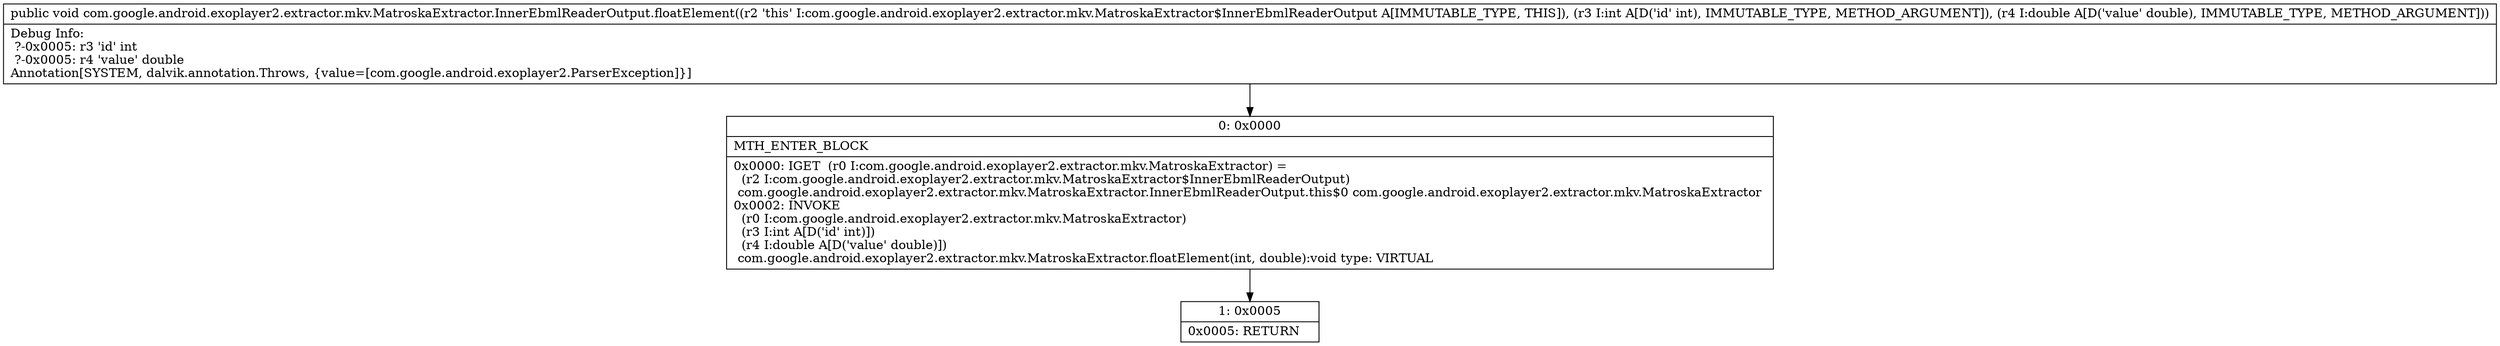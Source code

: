 digraph "CFG forcom.google.android.exoplayer2.extractor.mkv.MatroskaExtractor.InnerEbmlReaderOutput.floatElement(ID)V" {
Node_0 [shape=record,label="{0\:\ 0x0000|MTH_ENTER_BLOCK\l|0x0000: IGET  (r0 I:com.google.android.exoplayer2.extractor.mkv.MatroskaExtractor) = \l  (r2 I:com.google.android.exoplayer2.extractor.mkv.MatroskaExtractor$InnerEbmlReaderOutput)\l com.google.android.exoplayer2.extractor.mkv.MatroskaExtractor.InnerEbmlReaderOutput.this$0 com.google.android.exoplayer2.extractor.mkv.MatroskaExtractor \l0x0002: INVOKE  \l  (r0 I:com.google.android.exoplayer2.extractor.mkv.MatroskaExtractor)\l  (r3 I:int A[D('id' int)])\l  (r4 I:double A[D('value' double)])\l com.google.android.exoplayer2.extractor.mkv.MatroskaExtractor.floatElement(int, double):void type: VIRTUAL \l}"];
Node_1 [shape=record,label="{1\:\ 0x0005|0x0005: RETURN   \l}"];
MethodNode[shape=record,label="{public void com.google.android.exoplayer2.extractor.mkv.MatroskaExtractor.InnerEbmlReaderOutput.floatElement((r2 'this' I:com.google.android.exoplayer2.extractor.mkv.MatroskaExtractor$InnerEbmlReaderOutput A[IMMUTABLE_TYPE, THIS]), (r3 I:int A[D('id' int), IMMUTABLE_TYPE, METHOD_ARGUMENT]), (r4 I:double A[D('value' double), IMMUTABLE_TYPE, METHOD_ARGUMENT]))  | Debug Info:\l  ?\-0x0005: r3 'id' int\l  ?\-0x0005: r4 'value' double\lAnnotation[SYSTEM, dalvik.annotation.Throws, \{value=[com.google.android.exoplayer2.ParserException]\}]\l}"];
MethodNode -> Node_0;
Node_0 -> Node_1;
}

